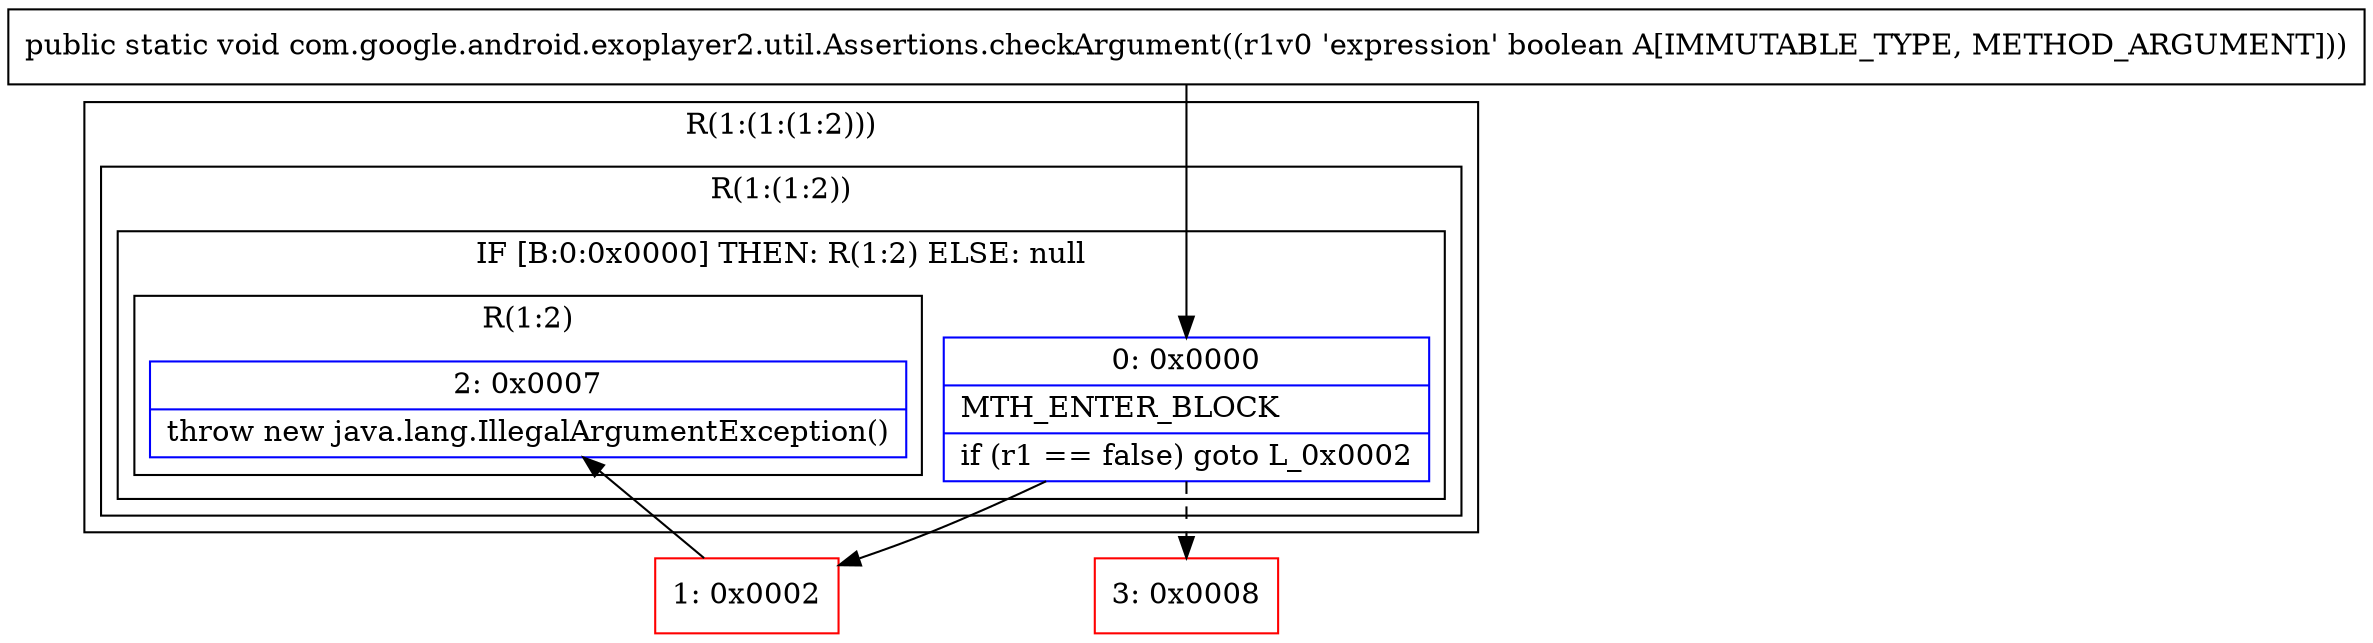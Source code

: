 digraph "CFG forcom.google.android.exoplayer2.util.Assertions.checkArgument(Z)V" {
subgraph cluster_Region_931651688 {
label = "R(1:(1:(1:2)))";
node [shape=record,color=blue];
subgraph cluster_Region_1028412255 {
label = "R(1:(1:2))";
node [shape=record,color=blue];
subgraph cluster_IfRegion_118260268 {
label = "IF [B:0:0x0000] THEN: R(1:2) ELSE: null";
node [shape=record,color=blue];
Node_0 [shape=record,label="{0\:\ 0x0000|MTH_ENTER_BLOCK\l|if (r1 == false) goto L_0x0002\l}"];
subgraph cluster_Region_764209523 {
label = "R(1:2)";
node [shape=record,color=blue];
Node_2 [shape=record,label="{2\:\ 0x0007|throw new java.lang.IllegalArgumentException()\l}"];
}
}
}
}
Node_1 [shape=record,color=red,label="{1\:\ 0x0002}"];
Node_3 [shape=record,color=red,label="{3\:\ 0x0008}"];
MethodNode[shape=record,label="{public static void com.google.android.exoplayer2.util.Assertions.checkArgument((r1v0 'expression' boolean A[IMMUTABLE_TYPE, METHOD_ARGUMENT])) }"];
MethodNode -> Node_0;
Node_0 -> Node_1;
Node_0 -> Node_3[style=dashed];
Node_1 -> Node_2;
}

